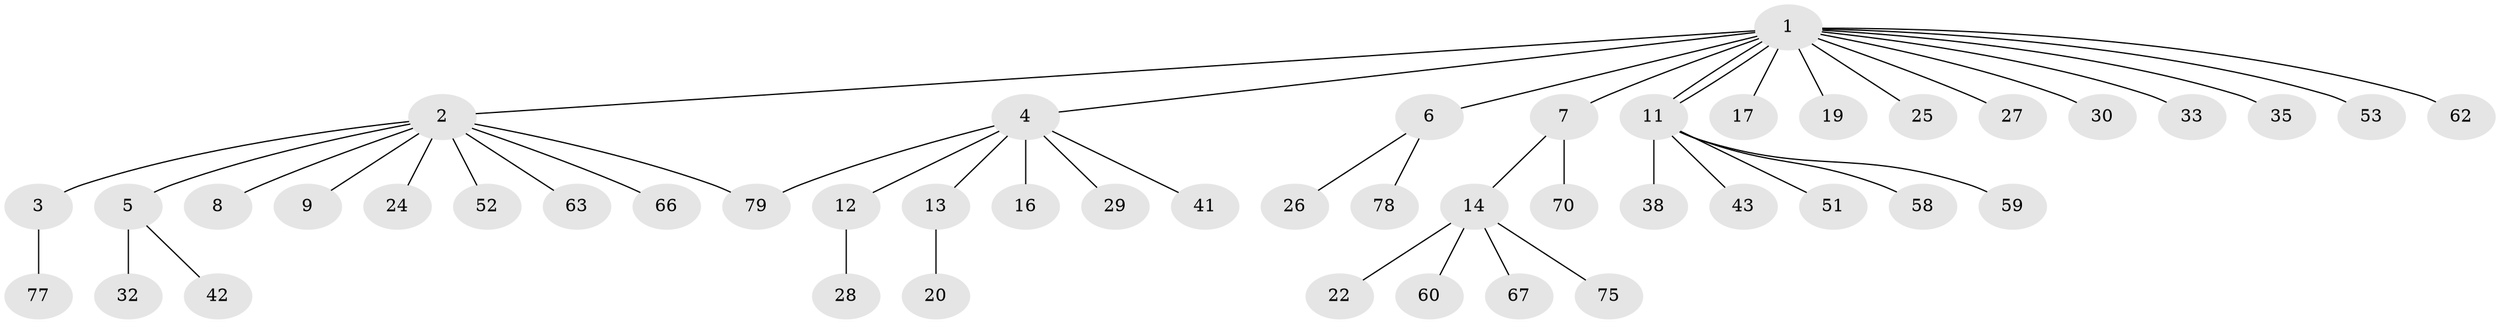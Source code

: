 // original degree distribution, {16: 0.012658227848101266, 10: 0.012658227848101266, 2: 0.20253164556962025, 9: 0.012658227848101266, 3: 0.05063291139240506, 14: 0.012658227848101266, 1: 0.6582278481012658, 7: 0.012658227848101266, 5: 0.02531645569620253}
// Generated by graph-tools (version 1.1) at 2025/17/03/04/25 18:17:58]
// undirected, 47 vertices, 48 edges
graph export_dot {
graph [start="1"]
  node [color=gray90,style=filled];
  1;
  2;
  3;
  4 [super="+21+15"];
  5;
  6 [super="+10+18+34+47+36+72+48+57+61+39+56+23"];
  7;
  8;
  9;
  11;
  12;
  13;
  14;
  16 [super="+65"];
  17 [super="+37+68+64+46"];
  19;
  20;
  22;
  24;
  25 [super="+73"];
  26 [super="+40+31"];
  27;
  28 [super="+45"];
  29;
  30;
  32;
  33;
  35 [super="+50"];
  38;
  41 [super="+55"];
  42 [super="+49+54"];
  43 [super="+44"];
  51;
  52;
  53;
  58;
  59;
  60;
  62 [super="+76"];
  63;
  66;
  67;
  70;
  75;
  77;
  78;
  79;
  1 -- 2;
  1 -- 4;
  1 -- 6 [weight=2];
  1 -- 7;
  1 -- 11;
  1 -- 11;
  1 -- 17;
  1 -- 19;
  1 -- 25;
  1 -- 27;
  1 -- 30;
  1 -- 33;
  1 -- 35;
  1 -- 53;
  1 -- 62;
  2 -- 3;
  2 -- 5;
  2 -- 8;
  2 -- 9;
  2 -- 24;
  2 -- 52;
  2 -- 63;
  2 -- 66;
  2 -- 79;
  3 -- 77;
  4 -- 12;
  4 -- 13;
  4 -- 16;
  4 -- 29;
  4 -- 41;
  4 -- 79;
  5 -- 32;
  5 -- 42;
  6 -- 26;
  6 -- 78;
  7 -- 14;
  7 -- 70;
  11 -- 38;
  11 -- 43;
  11 -- 51;
  11 -- 58;
  11 -- 59;
  12 -- 28;
  13 -- 20;
  14 -- 22;
  14 -- 60;
  14 -- 67;
  14 -- 75;
}
